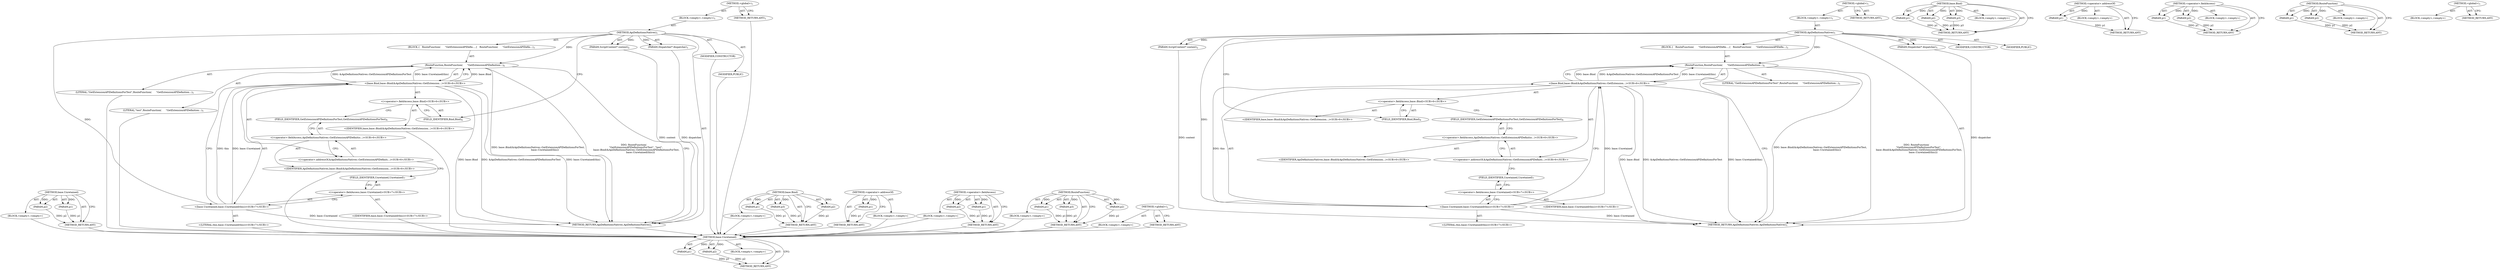digraph "&lt;global&gt;" {
vulnerable_74 [label=<(METHOD,base.Unretained)>];
vulnerable_75 [label=<(PARAM,p1)>];
vulnerable_76 [label=<(PARAM,p2)>];
vulnerable_77 [label=<(BLOCK,&lt;empty&gt;,&lt;empty&gt;)>];
vulnerable_78 [label=<(METHOD_RETURN,ANY)>];
vulnerable_6 [label=<(METHOD,&lt;global&gt;)<SUB>1</SUB>>];
vulnerable_7 [label=<(BLOCK,&lt;empty&gt;,&lt;empty&gt;)<SUB>1</SUB>>];
vulnerable_8 [label=<(METHOD,ApiDefinitionsNatives)<SUB>1</SUB>>];
vulnerable_9 [label=<(PARAM,Dispatcher* dispatcher)<SUB>1</SUB>>];
vulnerable_10 [label=<(PARAM,ScriptContext* context)<SUB>2</SUB>>];
vulnerable_11 [label=<(BLOCK,{
   RouteFunction(
      &quot;GetExtensionAPIDefin...,{
   RouteFunction(
      &quot;GetExtensionAPIDefin...)<SUB>3</SUB>>];
vulnerable_12 [label=<(RouteFunction,RouteFunction(
      &quot;GetExtensionAPIDefinition...)<SUB>4</SUB>>];
vulnerable_13 [label=<(LITERAL,&quot;GetExtensionAPIDefinitionsForTest&quot;,RouteFunction(
      &quot;GetExtensionAPIDefinition...)<SUB>5</SUB>>];
vulnerable_14 [label="<(base.Bind,base::Bind(&amp;ApiDefinitionsNatives::GetExtension...)<SUB>6</SUB>>"];
vulnerable_15 [label="<(&lt;operator&gt;.fieldAccess,base::Bind)<SUB>6</SUB>>"];
vulnerable_16 [label="<(IDENTIFIER,base,base::Bind(&amp;ApiDefinitionsNatives::GetExtension...)<SUB>6</SUB>>"];
vulnerable_17 [label=<(FIELD_IDENTIFIER,Bind,Bind)<SUB>6</SUB>>];
vulnerable_18 [label="<(&lt;operator&gt;.addressOf,&amp;ApiDefinitionsNatives::GetExtensionAPIDefiniti...)<SUB>6</SUB>>"];
vulnerable_19 [label="<(&lt;operator&gt;.fieldAccess,ApiDefinitionsNatives::GetExtensionAPIDefinitio...)<SUB>6</SUB>>"];
vulnerable_20 [label="<(IDENTIFIER,ApiDefinitionsNatives,base::Bind(&amp;ApiDefinitionsNatives::GetExtension...)<SUB>6</SUB>>"];
vulnerable_21 [label=<(FIELD_IDENTIFIER,GetExtensionAPIDefinitionsForTest,GetExtensionAPIDefinitionsForTest)<SUB>6</SUB>>];
vulnerable_22 [label="<(base.Unretained,base::Unretained(this))<SUB>7</SUB>>"];
vulnerable_23 [label="<(&lt;operator&gt;.fieldAccess,base::Unretained)<SUB>7</SUB>>"];
vulnerable_24 [label="<(IDENTIFIER,base,base::Unretained(this))<SUB>7</SUB>>"];
vulnerable_25 [label=<(FIELD_IDENTIFIER,Unretained,Unretained)<SUB>7</SUB>>];
vulnerable_26 [label="<(LITERAL,this,base::Unretained(this))<SUB>7</SUB>>"];
vulnerable_27 [label=<(MODIFIER,CONSTRUCTOR)>];
vulnerable_28 [label=<(MODIFIER,PUBLIC)>];
vulnerable_29 [label=<(METHOD_RETURN,ApiDefinitionsNatives.ApiDefinitionsNatives)<SUB>1</SUB>>];
vulnerable_31 [label=<(METHOD_RETURN,ANY)<SUB>1</SUB>>];
vulnerable_59 [label=<(METHOD,base.Bind)>];
vulnerable_60 [label=<(PARAM,p1)>];
vulnerable_61 [label=<(PARAM,p2)>];
vulnerable_62 [label=<(PARAM,p3)>];
vulnerable_63 [label=<(BLOCK,&lt;empty&gt;,&lt;empty&gt;)>];
vulnerable_64 [label=<(METHOD_RETURN,ANY)>];
vulnerable_70 [label=<(METHOD,&lt;operator&gt;.addressOf)>];
vulnerable_71 [label=<(PARAM,p1)>];
vulnerable_72 [label=<(BLOCK,&lt;empty&gt;,&lt;empty&gt;)>];
vulnerable_73 [label=<(METHOD_RETURN,ANY)>];
vulnerable_65 [label=<(METHOD,&lt;operator&gt;.fieldAccess)>];
vulnerable_66 [label=<(PARAM,p1)>];
vulnerable_67 [label=<(PARAM,p2)>];
vulnerable_68 [label=<(BLOCK,&lt;empty&gt;,&lt;empty&gt;)>];
vulnerable_69 [label=<(METHOD_RETURN,ANY)>];
vulnerable_54 [label=<(METHOD,RouteFunction)>];
vulnerable_55 [label=<(PARAM,p1)>];
vulnerable_56 [label=<(PARAM,p2)>];
vulnerable_57 [label=<(BLOCK,&lt;empty&gt;,&lt;empty&gt;)>];
vulnerable_58 [label=<(METHOD_RETURN,ANY)>];
vulnerable_48 [label=<(METHOD,&lt;global&gt;)<SUB>1</SUB>>];
vulnerable_49 [label=<(BLOCK,&lt;empty&gt;,&lt;empty&gt;)>];
vulnerable_50 [label=<(METHOD_RETURN,ANY)>];
fixed_78 [label=<(METHOD,base.Unretained)>];
fixed_79 [label=<(PARAM,p1)>];
fixed_80 [label=<(PARAM,p2)>];
fixed_81 [label=<(BLOCK,&lt;empty&gt;,&lt;empty&gt;)>];
fixed_82 [label=<(METHOD_RETURN,ANY)>];
fixed_6 [label=<(METHOD,&lt;global&gt;)<SUB>1</SUB>>];
fixed_7 [label=<(BLOCK,&lt;empty&gt;,&lt;empty&gt;)<SUB>1</SUB>>];
fixed_8 [label=<(METHOD,ApiDefinitionsNatives)<SUB>1</SUB>>];
fixed_9 [label=<(PARAM,Dispatcher* dispatcher)<SUB>1</SUB>>];
fixed_10 [label=<(PARAM,ScriptContext* context)<SUB>2</SUB>>];
fixed_11 [label=<(BLOCK,{
   RouteFunction(
      &quot;GetExtensionAPIDefin...,{
   RouteFunction(
      &quot;GetExtensionAPIDefin...)<SUB>3</SUB>>];
fixed_12 [label=<(RouteFunction,RouteFunction(
      &quot;GetExtensionAPIDefinition...)<SUB>4</SUB>>];
fixed_13 [label=<(LITERAL,&quot;GetExtensionAPIDefinitionsForTest&quot;,RouteFunction(
      &quot;GetExtensionAPIDefinition...)<SUB>5</SUB>>];
fixed_14 [label=<(LITERAL,&quot;test&quot;,RouteFunction(
      &quot;GetExtensionAPIDefinition...)<SUB>5</SUB>>];
fixed_15 [label="<(base.Bind,base::Bind(&amp;ApiDefinitionsNatives::GetExtension...)<SUB>6</SUB>>"];
fixed_16 [label="<(&lt;operator&gt;.fieldAccess,base::Bind)<SUB>6</SUB>>"];
fixed_17 [label="<(IDENTIFIER,base,base::Bind(&amp;ApiDefinitionsNatives::GetExtension...)<SUB>6</SUB>>"];
fixed_18 [label=<(FIELD_IDENTIFIER,Bind,Bind)<SUB>6</SUB>>];
fixed_19 [label="<(&lt;operator&gt;.addressOf,&amp;ApiDefinitionsNatives::GetExtensionAPIDefiniti...)<SUB>6</SUB>>"];
fixed_20 [label="<(&lt;operator&gt;.fieldAccess,ApiDefinitionsNatives::GetExtensionAPIDefinitio...)<SUB>6</SUB>>"];
fixed_21 [label="<(IDENTIFIER,ApiDefinitionsNatives,base::Bind(&amp;ApiDefinitionsNatives::GetExtension...)<SUB>6</SUB>>"];
fixed_22 [label=<(FIELD_IDENTIFIER,GetExtensionAPIDefinitionsForTest,GetExtensionAPIDefinitionsForTest)<SUB>6</SUB>>];
fixed_23 [label="<(base.Unretained,base::Unretained(this))<SUB>7</SUB>>"];
fixed_24 [label="<(&lt;operator&gt;.fieldAccess,base::Unretained)<SUB>7</SUB>>"];
fixed_25 [label="<(IDENTIFIER,base,base::Unretained(this))<SUB>7</SUB>>"];
fixed_26 [label=<(FIELD_IDENTIFIER,Unretained,Unretained)<SUB>7</SUB>>];
fixed_27 [label="<(LITERAL,this,base::Unretained(this))<SUB>7</SUB>>"];
fixed_28 [label=<(MODIFIER,CONSTRUCTOR)>];
fixed_29 [label=<(MODIFIER,PUBLIC)>];
fixed_30 [label=<(METHOD_RETURN,ApiDefinitionsNatives.ApiDefinitionsNatives)<SUB>1</SUB>>];
fixed_32 [label=<(METHOD_RETURN,ANY)<SUB>1</SUB>>];
fixed_63 [label=<(METHOD,base.Bind)>];
fixed_64 [label=<(PARAM,p1)>];
fixed_65 [label=<(PARAM,p2)>];
fixed_66 [label=<(PARAM,p3)>];
fixed_67 [label=<(BLOCK,&lt;empty&gt;,&lt;empty&gt;)>];
fixed_68 [label=<(METHOD_RETURN,ANY)>];
fixed_74 [label=<(METHOD,&lt;operator&gt;.addressOf)>];
fixed_75 [label=<(PARAM,p1)>];
fixed_76 [label=<(BLOCK,&lt;empty&gt;,&lt;empty&gt;)>];
fixed_77 [label=<(METHOD_RETURN,ANY)>];
fixed_69 [label=<(METHOD,&lt;operator&gt;.fieldAccess)>];
fixed_70 [label=<(PARAM,p1)>];
fixed_71 [label=<(PARAM,p2)>];
fixed_72 [label=<(BLOCK,&lt;empty&gt;,&lt;empty&gt;)>];
fixed_73 [label=<(METHOD_RETURN,ANY)>];
fixed_57 [label=<(METHOD,RouteFunction)>];
fixed_58 [label=<(PARAM,p1)>];
fixed_59 [label=<(PARAM,p2)>];
fixed_60 [label=<(PARAM,p3)>];
fixed_61 [label=<(BLOCK,&lt;empty&gt;,&lt;empty&gt;)>];
fixed_62 [label=<(METHOD_RETURN,ANY)>];
fixed_51 [label=<(METHOD,&lt;global&gt;)<SUB>1</SUB>>];
fixed_52 [label=<(BLOCK,&lt;empty&gt;,&lt;empty&gt;)>];
fixed_53 [label=<(METHOD_RETURN,ANY)>];
vulnerable_74 -> vulnerable_75  [key=0, label="AST: "];
vulnerable_74 -> vulnerable_75  [key=1, label="DDG: "];
vulnerable_74 -> vulnerable_77  [key=0, label="AST: "];
vulnerable_74 -> vulnerable_76  [key=0, label="AST: "];
vulnerable_74 -> vulnerable_76  [key=1, label="DDG: "];
vulnerable_74 -> vulnerable_78  [key=0, label="AST: "];
vulnerable_74 -> vulnerable_78  [key=1, label="CFG: "];
vulnerable_75 -> vulnerable_78  [key=0, label="DDG: p1"];
vulnerable_76 -> vulnerable_78  [key=0, label="DDG: p2"];
vulnerable_6 -> vulnerable_7  [key=0, label="AST: "];
vulnerable_6 -> vulnerable_31  [key=0, label="AST: "];
vulnerable_6 -> vulnerable_31  [key=1, label="CFG: "];
vulnerable_7 -> vulnerable_8  [key=0, label="AST: "];
vulnerable_8 -> vulnerable_9  [key=0, label="AST: "];
vulnerable_8 -> vulnerable_9  [key=1, label="DDG: "];
vulnerable_8 -> vulnerable_10  [key=0, label="AST: "];
vulnerable_8 -> vulnerable_10  [key=1, label="DDG: "];
vulnerable_8 -> vulnerable_11  [key=0, label="AST: "];
vulnerable_8 -> vulnerable_27  [key=0, label="AST: "];
vulnerable_8 -> vulnerable_28  [key=0, label="AST: "];
vulnerable_8 -> vulnerable_29  [key=0, label="AST: "];
vulnerable_8 -> vulnerable_17  [key=0, label="CFG: "];
vulnerable_8 -> vulnerable_12  [key=0, label="DDG: "];
vulnerable_8 -> vulnerable_22  [key=0, label="DDG: "];
vulnerable_9 -> vulnerable_29  [key=0, label="DDG: dispatcher"];
vulnerable_10 -> vulnerable_29  [key=0, label="DDG: context"];
vulnerable_11 -> vulnerable_12  [key=0, label="AST: "];
vulnerable_12 -> vulnerable_13  [key=0, label="AST: "];
vulnerable_12 -> vulnerable_14  [key=0, label="AST: "];
vulnerable_12 -> vulnerable_29  [key=0, label="CFG: "];
vulnerable_12 -> vulnerable_29  [key=1, label="DDG: base::Bind(&amp;ApiDefinitionsNatives::GetExtensionAPIDefinitionsForTest,
                  base::Unretained(this))"];
vulnerable_12 -> vulnerable_29  [key=2, label="DDG: RouteFunction(
      &quot;GetExtensionAPIDefinitionsForTest&quot;,
       base::Bind(&amp;ApiDefinitionsNatives::GetExtensionAPIDefinitionsForTest,
                  base::Unretained(this)))"];
vulnerable_14 -> vulnerable_15  [key=0, label="AST: "];
vulnerable_14 -> vulnerable_18  [key=0, label="AST: "];
vulnerable_14 -> vulnerable_22  [key=0, label="AST: "];
vulnerable_14 -> vulnerable_12  [key=0, label="CFG: "];
vulnerable_14 -> vulnerable_12  [key=1, label="DDG: base::Bind"];
vulnerable_14 -> vulnerable_12  [key=2, label="DDG: &amp;ApiDefinitionsNatives::GetExtensionAPIDefinitionsForTest"];
vulnerable_14 -> vulnerable_12  [key=3, label="DDG: base::Unretained(this)"];
vulnerable_14 -> vulnerable_29  [key=0, label="DDG: base::Bind"];
vulnerable_14 -> vulnerable_29  [key=1, label="DDG: &amp;ApiDefinitionsNatives::GetExtensionAPIDefinitionsForTest"];
vulnerable_14 -> vulnerable_29  [key=2, label="DDG: base::Unretained(this)"];
vulnerable_15 -> vulnerable_16  [key=0, label="AST: "];
vulnerable_15 -> vulnerable_17  [key=0, label="AST: "];
vulnerable_15 -> vulnerable_21  [key=0, label="CFG: "];
vulnerable_17 -> vulnerable_15  [key=0, label="CFG: "];
vulnerable_18 -> vulnerable_19  [key=0, label="AST: "];
vulnerable_18 -> vulnerable_25  [key=0, label="CFG: "];
vulnerable_19 -> vulnerable_20  [key=0, label="AST: "];
vulnerable_19 -> vulnerable_21  [key=0, label="AST: "];
vulnerable_19 -> vulnerable_18  [key=0, label="CFG: "];
vulnerable_21 -> vulnerable_19  [key=0, label="CFG: "];
vulnerable_22 -> vulnerable_23  [key=0, label="AST: "];
vulnerable_22 -> vulnerable_26  [key=0, label="AST: "];
vulnerable_22 -> vulnerable_14  [key=0, label="CFG: "];
vulnerable_22 -> vulnerable_14  [key=1, label="DDG: base::Unretained"];
vulnerable_22 -> vulnerable_14  [key=2, label="DDG: this"];
vulnerable_22 -> vulnerable_29  [key=0, label="DDG: base::Unretained"];
vulnerable_23 -> vulnerable_24  [key=0, label="AST: "];
vulnerable_23 -> vulnerable_25  [key=0, label="AST: "];
vulnerable_23 -> vulnerable_22  [key=0, label="CFG: "];
vulnerable_25 -> vulnerable_23  [key=0, label="CFG: "];
vulnerable_59 -> vulnerable_60  [key=0, label="AST: "];
vulnerable_59 -> vulnerable_60  [key=1, label="DDG: "];
vulnerable_59 -> vulnerable_63  [key=0, label="AST: "];
vulnerable_59 -> vulnerable_61  [key=0, label="AST: "];
vulnerable_59 -> vulnerable_61  [key=1, label="DDG: "];
vulnerable_59 -> vulnerable_64  [key=0, label="AST: "];
vulnerable_59 -> vulnerable_64  [key=1, label="CFG: "];
vulnerable_59 -> vulnerable_62  [key=0, label="AST: "];
vulnerable_59 -> vulnerable_62  [key=1, label="DDG: "];
vulnerable_60 -> vulnerable_64  [key=0, label="DDG: p1"];
vulnerable_61 -> vulnerable_64  [key=0, label="DDG: p2"];
vulnerable_62 -> vulnerable_64  [key=0, label="DDG: p3"];
vulnerable_70 -> vulnerable_71  [key=0, label="AST: "];
vulnerable_70 -> vulnerable_71  [key=1, label="DDG: "];
vulnerable_70 -> vulnerable_72  [key=0, label="AST: "];
vulnerable_70 -> vulnerable_73  [key=0, label="AST: "];
vulnerable_70 -> vulnerable_73  [key=1, label="CFG: "];
vulnerable_71 -> vulnerable_73  [key=0, label="DDG: p1"];
vulnerable_65 -> vulnerable_66  [key=0, label="AST: "];
vulnerable_65 -> vulnerable_66  [key=1, label="DDG: "];
vulnerable_65 -> vulnerable_68  [key=0, label="AST: "];
vulnerable_65 -> vulnerable_67  [key=0, label="AST: "];
vulnerable_65 -> vulnerable_67  [key=1, label="DDG: "];
vulnerable_65 -> vulnerable_69  [key=0, label="AST: "];
vulnerable_65 -> vulnerable_69  [key=1, label="CFG: "];
vulnerable_66 -> vulnerable_69  [key=0, label="DDG: p1"];
vulnerable_67 -> vulnerable_69  [key=0, label="DDG: p2"];
vulnerable_54 -> vulnerable_55  [key=0, label="AST: "];
vulnerable_54 -> vulnerable_55  [key=1, label="DDG: "];
vulnerable_54 -> vulnerable_57  [key=0, label="AST: "];
vulnerable_54 -> vulnerable_56  [key=0, label="AST: "];
vulnerable_54 -> vulnerable_56  [key=1, label="DDG: "];
vulnerable_54 -> vulnerable_58  [key=0, label="AST: "];
vulnerable_54 -> vulnerable_58  [key=1, label="CFG: "];
vulnerable_55 -> vulnerable_58  [key=0, label="DDG: p1"];
vulnerable_56 -> vulnerable_58  [key=0, label="DDG: p2"];
vulnerable_48 -> vulnerable_49  [key=0, label="AST: "];
vulnerable_48 -> vulnerable_50  [key=0, label="AST: "];
vulnerable_48 -> vulnerable_50  [key=1, label="CFG: "];
fixed_78 -> fixed_79  [key=0, label="AST: "];
fixed_78 -> fixed_79  [key=1, label="DDG: "];
fixed_78 -> fixed_81  [key=0, label="AST: "];
fixed_78 -> fixed_80  [key=0, label="AST: "];
fixed_78 -> fixed_80  [key=1, label="DDG: "];
fixed_78 -> fixed_82  [key=0, label="AST: "];
fixed_78 -> fixed_82  [key=1, label="CFG: "];
fixed_79 -> fixed_82  [key=0, label="DDG: p1"];
fixed_80 -> fixed_82  [key=0, label="DDG: p2"];
fixed_81 -> vulnerable_74  [key=0];
fixed_82 -> vulnerable_74  [key=0];
fixed_6 -> fixed_7  [key=0, label="AST: "];
fixed_6 -> fixed_32  [key=0, label="AST: "];
fixed_6 -> fixed_32  [key=1, label="CFG: "];
fixed_7 -> fixed_8  [key=0, label="AST: "];
fixed_8 -> fixed_9  [key=0, label="AST: "];
fixed_8 -> fixed_9  [key=1, label="DDG: "];
fixed_8 -> fixed_10  [key=0, label="AST: "];
fixed_8 -> fixed_10  [key=1, label="DDG: "];
fixed_8 -> fixed_11  [key=0, label="AST: "];
fixed_8 -> fixed_28  [key=0, label="AST: "];
fixed_8 -> fixed_29  [key=0, label="AST: "];
fixed_8 -> fixed_30  [key=0, label="AST: "];
fixed_8 -> fixed_18  [key=0, label="CFG: "];
fixed_8 -> fixed_12  [key=0, label="DDG: "];
fixed_8 -> fixed_23  [key=0, label="DDG: "];
fixed_9 -> fixed_30  [key=0, label="DDG: dispatcher"];
fixed_10 -> fixed_30  [key=0, label="DDG: context"];
fixed_11 -> fixed_12  [key=0, label="AST: "];
fixed_12 -> fixed_13  [key=0, label="AST: "];
fixed_12 -> fixed_14  [key=0, label="AST: "];
fixed_12 -> fixed_15  [key=0, label="AST: "];
fixed_12 -> fixed_30  [key=0, label="CFG: "];
fixed_12 -> fixed_30  [key=1, label="DDG: base::Bind(&amp;ApiDefinitionsNatives::GetExtensionAPIDefinitionsForTest,
                  base::Unretained(this))"];
fixed_12 -> fixed_30  [key=2, label="DDG: RouteFunction(
      &quot;GetExtensionAPIDefinitionsForTest&quot;, &quot;test&quot;,
       base::Bind(&amp;ApiDefinitionsNatives::GetExtensionAPIDefinitionsForTest,
                  base::Unretained(this)))"];
fixed_13 -> vulnerable_74  [key=0];
fixed_14 -> vulnerable_74  [key=0];
fixed_15 -> fixed_16  [key=0, label="AST: "];
fixed_15 -> fixed_19  [key=0, label="AST: "];
fixed_15 -> fixed_23  [key=0, label="AST: "];
fixed_15 -> fixed_12  [key=0, label="CFG: "];
fixed_15 -> fixed_12  [key=1, label="DDG: base::Bind"];
fixed_15 -> fixed_12  [key=2, label="DDG: &amp;ApiDefinitionsNatives::GetExtensionAPIDefinitionsForTest"];
fixed_15 -> fixed_12  [key=3, label="DDG: base::Unretained(this)"];
fixed_15 -> fixed_30  [key=0, label="DDG: base::Bind"];
fixed_15 -> fixed_30  [key=1, label="DDG: &amp;ApiDefinitionsNatives::GetExtensionAPIDefinitionsForTest"];
fixed_15 -> fixed_30  [key=2, label="DDG: base::Unretained(this)"];
fixed_16 -> fixed_17  [key=0, label="AST: "];
fixed_16 -> fixed_18  [key=0, label="AST: "];
fixed_16 -> fixed_22  [key=0, label="CFG: "];
fixed_17 -> vulnerable_74  [key=0];
fixed_18 -> fixed_16  [key=0, label="CFG: "];
fixed_19 -> fixed_20  [key=0, label="AST: "];
fixed_19 -> fixed_26  [key=0, label="CFG: "];
fixed_20 -> fixed_21  [key=0, label="AST: "];
fixed_20 -> fixed_22  [key=0, label="AST: "];
fixed_20 -> fixed_19  [key=0, label="CFG: "];
fixed_21 -> vulnerable_74  [key=0];
fixed_22 -> fixed_20  [key=0, label="CFG: "];
fixed_23 -> fixed_24  [key=0, label="AST: "];
fixed_23 -> fixed_27  [key=0, label="AST: "];
fixed_23 -> fixed_15  [key=0, label="CFG: "];
fixed_23 -> fixed_15  [key=1, label="DDG: base::Unretained"];
fixed_23 -> fixed_15  [key=2, label="DDG: this"];
fixed_23 -> fixed_30  [key=0, label="DDG: base::Unretained"];
fixed_24 -> fixed_25  [key=0, label="AST: "];
fixed_24 -> fixed_26  [key=0, label="AST: "];
fixed_24 -> fixed_23  [key=0, label="CFG: "];
fixed_25 -> vulnerable_74  [key=0];
fixed_26 -> fixed_24  [key=0, label="CFG: "];
fixed_27 -> vulnerable_74  [key=0];
fixed_28 -> vulnerable_74  [key=0];
fixed_29 -> vulnerable_74  [key=0];
fixed_30 -> vulnerable_74  [key=0];
fixed_32 -> vulnerable_74  [key=0];
fixed_63 -> fixed_64  [key=0, label="AST: "];
fixed_63 -> fixed_64  [key=1, label="DDG: "];
fixed_63 -> fixed_67  [key=0, label="AST: "];
fixed_63 -> fixed_65  [key=0, label="AST: "];
fixed_63 -> fixed_65  [key=1, label="DDG: "];
fixed_63 -> fixed_68  [key=0, label="AST: "];
fixed_63 -> fixed_68  [key=1, label="CFG: "];
fixed_63 -> fixed_66  [key=0, label="AST: "];
fixed_63 -> fixed_66  [key=1, label="DDG: "];
fixed_64 -> fixed_68  [key=0, label="DDG: p1"];
fixed_65 -> fixed_68  [key=0, label="DDG: p2"];
fixed_66 -> fixed_68  [key=0, label="DDG: p3"];
fixed_67 -> vulnerable_74  [key=0];
fixed_68 -> vulnerable_74  [key=0];
fixed_74 -> fixed_75  [key=0, label="AST: "];
fixed_74 -> fixed_75  [key=1, label="DDG: "];
fixed_74 -> fixed_76  [key=0, label="AST: "];
fixed_74 -> fixed_77  [key=0, label="AST: "];
fixed_74 -> fixed_77  [key=1, label="CFG: "];
fixed_75 -> fixed_77  [key=0, label="DDG: p1"];
fixed_76 -> vulnerable_74  [key=0];
fixed_77 -> vulnerable_74  [key=0];
fixed_69 -> fixed_70  [key=0, label="AST: "];
fixed_69 -> fixed_70  [key=1, label="DDG: "];
fixed_69 -> fixed_72  [key=0, label="AST: "];
fixed_69 -> fixed_71  [key=0, label="AST: "];
fixed_69 -> fixed_71  [key=1, label="DDG: "];
fixed_69 -> fixed_73  [key=0, label="AST: "];
fixed_69 -> fixed_73  [key=1, label="CFG: "];
fixed_70 -> fixed_73  [key=0, label="DDG: p1"];
fixed_71 -> fixed_73  [key=0, label="DDG: p2"];
fixed_72 -> vulnerable_74  [key=0];
fixed_73 -> vulnerable_74  [key=0];
fixed_57 -> fixed_58  [key=0, label="AST: "];
fixed_57 -> fixed_58  [key=1, label="DDG: "];
fixed_57 -> fixed_61  [key=0, label="AST: "];
fixed_57 -> fixed_59  [key=0, label="AST: "];
fixed_57 -> fixed_59  [key=1, label="DDG: "];
fixed_57 -> fixed_62  [key=0, label="AST: "];
fixed_57 -> fixed_62  [key=1, label="CFG: "];
fixed_57 -> fixed_60  [key=0, label="AST: "];
fixed_57 -> fixed_60  [key=1, label="DDG: "];
fixed_58 -> fixed_62  [key=0, label="DDG: p1"];
fixed_59 -> fixed_62  [key=0, label="DDG: p2"];
fixed_60 -> fixed_62  [key=0, label="DDG: p3"];
fixed_61 -> vulnerable_74  [key=0];
fixed_62 -> vulnerable_74  [key=0];
fixed_51 -> fixed_52  [key=0, label="AST: "];
fixed_51 -> fixed_53  [key=0, label="AST: "];
fixed_51 -> fixed_53  [key=1, label="CFG: "];
fixed_52 -> vulnerable_74  [key=0];
fixed_53 -> vulnerable_74  [key=0];
}

